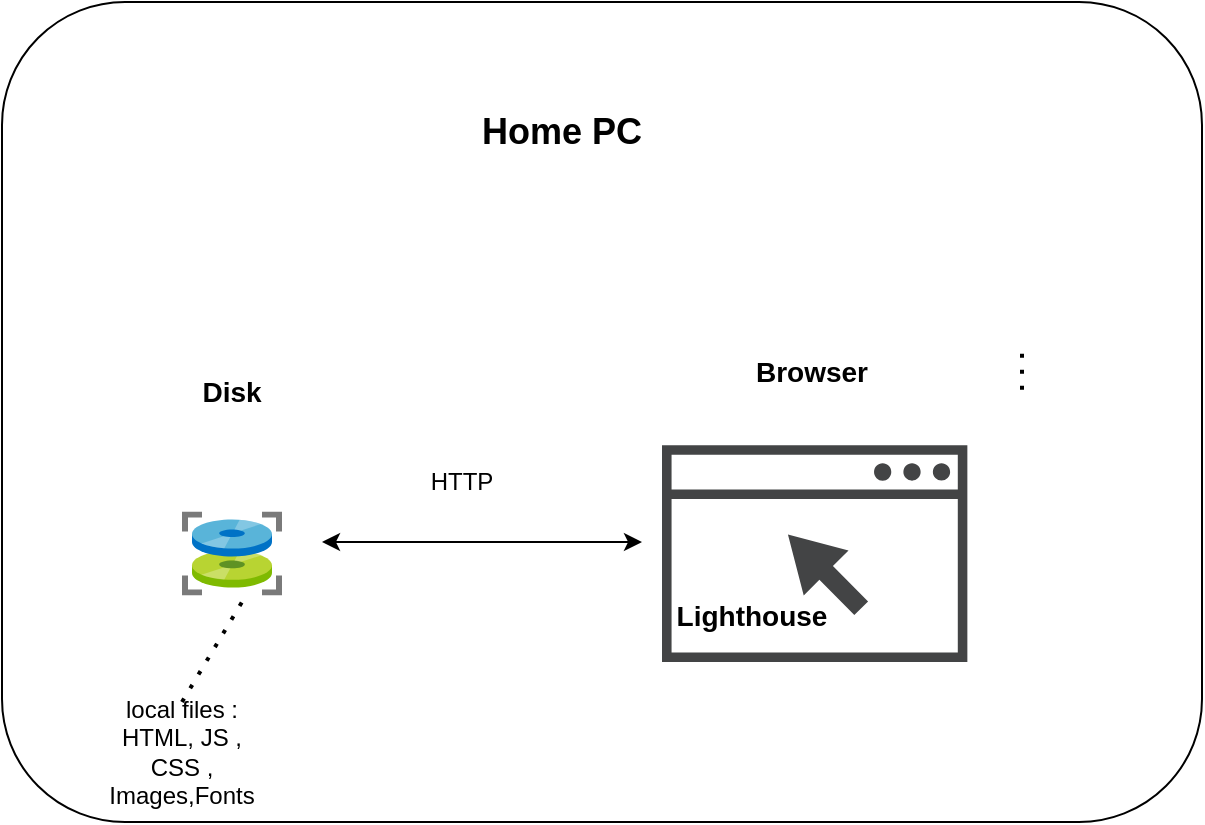 <mxfile version="14.9.6" type="device"><diagram id="ElRBN1MFtZM0Ii8VOMJZ" name="Page-1"><mxGraphModel dx="766" dy="520" grid="1" gridSize="10" guides="1" tooltips="1" connect="1" arrows="1" fold="1" page="1" pageScale="1" pageWidth="850" pageHeight="1100" math="0" shadow="0"><root><mxCell id="0"/><mxCell id="1" parent="0"/><mxCell id="rWU61mroAJFe3fkUf7d8-27" value="" style="rounded=1;whiteSpace=wrap;html=1;" vertex="1" parent="1"><mxGeometry x="120" y="60" width="600" height="410" as="geometry"/></mxCell><mxCell id="rWU61mroAJFe3fkUf7d8-6" value="&lt;b&gt;&lt;font style=&quot;font-size: 18px&quot;&gt;Home PC&lt;/font&gt;&lt;/b&gt;" style="text;html=1;strokeColor=none;fillColor=none;align=center;verticalAlign=middle;whiteSpace=wrap;rounded=0;" vertex="1" parent="1"><mxGeometry x="350" y="110" width="100" height="30" as="geometry"/></mxCell><mxCell id="rWU61mroAJFe3fkUf7d8-8" value="" style="aspect=fixed;html=1;points=[];align=center;image;fontSize=12;image=img/lib/mscae/MD_snapshot.svg;" vertex="1" parent="1"><mxGeometry x="210" y="314.8" width="50" height="42" as="geometry"/></mxCell><mxCell id="rWU61mroAJFe3fkUf7d8-9" value="" style="pointerEvents=1;shadow=0;dashed=0;html=1;strokeColor=none;fillColor=#434445;aspect=fixed;labelPosition=center;verticalLabelPosition=bottom;verticalAlign=top;align=center;outlineConnect=0;shape=mxgraph.vvd.web_browser;" vertex="1" parent="1"><mxGeometry x="450" y="281.6" width="152.68" height="108.4" as="geometry"/></mxCell><mxCell id="rWU61mroAJFe3fkUf7d8-12" value="&lt;b&gt;&lt;font style=&quot;font-size: 14px&quot;&gt;Browser&lt;/font&gt;&lt;/b&gt;" style="text;html=1;strokeColor=none;fillColor=none;align=center;verticalAlign=middle;whiteSpace=wrap;rounded=0;" vertex="1" parent="1"><mxGeometry x="490" y="230" width="70" height="30" as="geometry"/></mxCell><mxCell id="rWU61mroAJFe3fkUf7d8-15" value="&lt;b&gt;&lt;font style=&quot;font-size: 14px&quot;&gt;Disk&lt;/font&gt;&lt;/b&gt;" style="text;html=1;strokeColor=none;fillColor=none;align=center;verticalAlign=middle;whiteSpace=wrap;rounded=0;" vertex="1" parent="1"><mxGeometry x="200" y="240" width="70" height="30" as="geometry"/></mxCell><mxCell id="rWU61mroAJFe3fkUf7d8-18" value="" style="endArrow=classic;startArrow=classic;html=1;" edge="1" parent="1"><mxGeometry width="50" height="50" relative="1" as="geometry"><mxPoint x="280" y="330" as="sourcePoint"/><mxPoint x="440" y="330" as="targetPoint"/></mxGeometry></mxCell><mxCell id="rWU61mroAJFe3fkUf7d8-20" value="HTTP" style="text;html=1;strokeColor=none;fillColor=none;align=center;verticalAlign=middle;whiteSpace=wrap;rounded=0;" vertex="1" parent="1"><mxGeometry x="330" y="290" width="40" height="20" as="geometry"/></mxCell><mxCell id="rWU61mroAJFe3fkUf7d8-22" value="" style="endArrow=none;dashed=1;html=1;dashPattern=1 3;strokeWidth=2;" edge="1" parent="1"><mxGeometry width="50" height="50" relative="1" as="geometry"><mxPoint x="630" y="235.833" as="sourcePoint"/><mxPoint x="630" y="254.167" as="targetPoint"/></mxGeometry></mxCell><mxCell id="rWU61mroAJFe3fkUf7d8-23" value="" style="endArrow=none;dashed=1;html=1;dashPattern=1 3;strokeWidth=2;" edge="1" parent="1"><mxGeometry width="50" height="50" relative="1" as="geometry"><mxPoint x="210" y="410" as="sourcePoint"/><mxPoint x="240" y="360" as="targetPoint"/></mxGeometry></mxCell><mxCell id="rWU61mroAJFe3fkUf7d8-24" value="local files : HTML, JS , CSS , Images,Fonts" style="text;html=1;strokeColor=none;fillColor=none;align=center;verticalAlign=middle;whiteSpace=wrap;rounded=0;" vertex="1" parent="1"><mxGeometry x="170" y="410" width="80" height="50" as="geometry"/></mxCell><mxCell id="rWU61mroAJFe3fkUf7d8-26" value="&lt;b&gt;&lt;font style=&quot;font-size: 14px&quot;&gt;Lighthouse&lt;/font&gt;&lt;/b&gt;" style="text;html=1;strokeColor=none;fillColor=none;align=center;verticalAlign=middle;whiteSpace=wrap;rounded=0;" vertex="1" parent="1"><mxGeometry x="460" y="356.8" width="70" height="20" as="geometry"/></mxCell></root></mxGraphModel></diagram></mxfile>